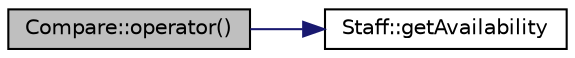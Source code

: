 digraph "Compare::operator()"
{
 // LATEX_PDF_SIZE
  edge [fontname="Helvetica",fontsize="10",labelfontname="Helvetica",labelfontsize="10"];
  node [fontname="Helvetica",fontsize="10",shape=record];
  rankdir="LR";
  Node1 [label="Compare::operator()",height=0.2,width=0.4,color="black", fillcolor="grey75", style="filled", fontcolor="black",tooltip=" "];
  Node1 -> Node2 [color="midnightblue",fontsize="10",style="solid",fontname="Helvetica"];
  Node2 [label="Staff::getAvailability",height=0.2,width=0.4,color="black", fillcolor="white", style="filled",URL="$class_staff.html#a31248f35705a862d0db45565ddee04c8",tooltip=" "];
}
